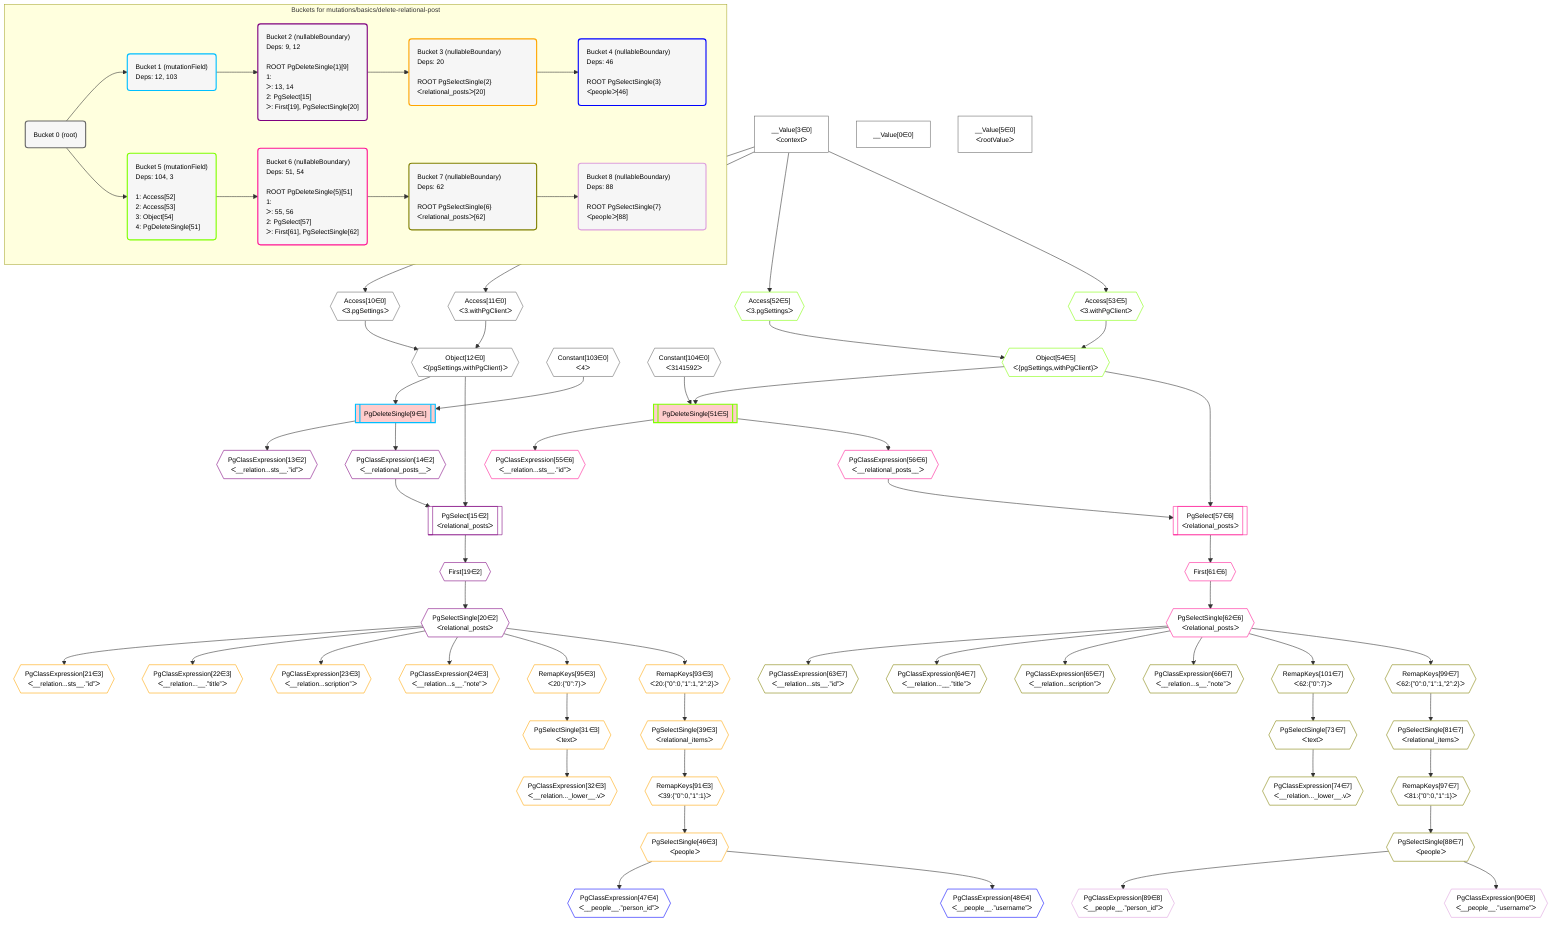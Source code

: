 %%{init: {'themeVariables': { 'fontSize': '12px'}}}%%
graph TD
    classDef path fill:#eee,stroke:#000,color:#000
    classDef plan fill:#fff,stroke-width:1px,color:#000
    classDef itemplan fill:#fff,stroke-width:2px,color:#000
    classDef unbatchedplan fill:#dff,stroke-width:1px,color:#000
    classDef sideeffectplan fill:#fcc,stroke-width:2px,color:#000
    classDef bucket fill:#f6f6f6,color:#000,stroke-width:2px,text-align:left


    %% plan dependencies
    Object12{{"Object[12∈0]<br />ᐸ{pgSettings,withPgClient}ᐳ"}}:::plan
    Access10{{"Access[10∈0]<br />ᐸ3.pgSettingsᐳ"}}:::plan
    Access11{{"Access[11∈0]<br />ᐸ3.withPgClientᐳ"}}:::plan
    Access10 & Access11 --> Object12
    __Value3["__Value[3∈0]<br />ᐸcontextᐳ"]:::plan
    __Value3 --> Access10
    __Value3 --> Access11
    __Value0["__Value[0∈0]"]:::plan
    __Value5["__Value[5∈0]<br />ᐸrootValueᐳ"]:::plan
    Constant103{{"Constant[103∈0]<br />ᐸ4ᐳ"}}:::plan
    Constant104{{"Constant[104∈0]<br />ᐸ3141592ᐳ"}}:::plan
    Object54{{"Object[54∈5]<br />ᐸ{pgSettings,withPgClient}ᐳ"}}:::plan
    Access52{{"Access[52∈5]<br />ᐸ3.pgSettingsᐳ"}}:::plan
    Access53{{"Access[53∈5]<br />ᐸ3.withPgClientᐳ"}}:::plan
    Access52 & Access53 --> Object54
    PgDeleteSingle51[["PgDeleteSingle[51∈5]"]]:::sideeffectplan
    Object54 & Constant104 --> PgDeleteSingle51
    __Value3 --> Access52
    __Value3 --> Access53
    PgDeleteSingle9[["PgDeleteSingle[9∈1]"]]:::sideeffectplan
    Object12 & Constant103 --> PgDeleteSingle9
    PgSelect15[["PgSelect[15∈2]<br />ᐸrelational_postsᐳ"]]:::plan
    PgClassExpression14{{"PgClassExpression[14∈2]<br />ᐸ__relational_posts__ᐳ"}}:::plan
    Object12 & PgClassExpression14 --> PgSelect15
    PgSelect57[["PgSelect[57∈6]<br />ᐸrelational_postsᐳ"]]:::plan
    PgClassExpression56{{"PgClassExpression[56∈6]<br />ᐸ__relational_posts__ᐳ"}}:::plan
    Object54 & PgClassExpression56 --> PgSelect57
    PgClassExpression13{{"PgClassExpression[13∈2]<br />ᐸ__relation...sts__.”id”ᐳ"}}:::plan
    PgDeleteSingle9 --> PgClassExpression13
    PgDeleteSingle9 --> PgClassExpression14
    First19{{"First[19∈2]"}}:::plan
    PgSelect15 --> First19
    PgSelectSingle20{{"PgSelectSingle[20∈2]<br />ᐸrelational_postsᐳ"}}:::plan
    First19 --> PgSelectSingle20
    PgClassExpression55{{"PgClassExpression[55∈6]<br />ᐸ__relation...sts__.”id”ᐳ"}}:::plan
    PgDeleteSingle51 --> PgClassExpression55
    PgDeleteSingle51 --> PgClassExpression56
    First61{{"First[61∈6]"}}:::plan
    PgSelect57 --> First61
    PgSelectSingle62{{"PgSelectSingle[62∈6]<br />ᐸrelational_postsᐳ"}}:::plan
    First61 --> PgSelectSingle62
    PgClassExpression21{{"PgClassExpression[21∈3]<br />ᐸ__relation...sts__.”id”ᐳ"}}:::plan
    PgSelectSingle20 --> PgClassExpression21
    PgClassExpression22{{"PgClassExpression[22∈3]<br />ᐸ__relation...__.”title”ᐳ"}}:::plan
    PgSelectSingle20 --> PgClassExpression22
    PgClassExpression23{{"PgClassExpression[23∈3]<br />ᐸ__relation...scription”ᐳ"}}:::plan
    PgSelectSingle20 --> PgClassExpression23
    PgClassExpression24{{"PgClassExpression[24∈3]<br />ᐸ__relation...s__.”note”ᐳ"}}:::plan
    PgSelectSingle20 --> PgClassExpression24
    RemapKeys95{{"RemapKeys[95∈3]<br />ᐸ20:{”0”:7}ᐳ"}}:::plan
    PgSelectSingle20 --> RemapKeys95
    PgSelectSingle31{{"PgSelectSingle[31∈3]<br />ᐸtextᐳ"}}:::plan
    RemapKeys95 --> PgSelectSingle31
    PgClassExpression32{{"PgClassExpression[32∈3]<br />ᐸ__relation..._lower__.vᐳ"}}:::plan
    PgSelectSingle31 --> PgClassExpression32
    RemapKeys93{{"RemapKeys[93∈3]<br />ᐸ20:{”0”:0,”1”:1,”2”:2}ᐳ"}}:::plan
    PgSelectSingle20 --> RemapKeys93
    PgSelectSingle39{{"PgSelectSingle[39∈3]<br />ᐸrelational_itemsᐳ"}}:::plan
    RemapKeys93 --> PgSelectSingle39
    RemapKeys91{{"RemapKeys[91∈3]<br />ᐸ39:{”0”:0,”1”:1}ᐳ"}}:::plan
    PgSelectSingle39 --> RemapKeys91
    PgSelectSingle46{{"PgSelectSingle[46∈3]<br />ᐸpeopleᐳ"}}:::plan
    RemapKeys91 --> PgSelectSingle46
    PgClassExpression63{{"PgClassExpression[63∈7]<br />ᐸ__relation...sts__.”id”ᐳ"}}:::plan
    PgSelectSingle62 --> PgClassExpression63
    PgClassExpression64{{"PgClassExpression[64∈7]<br />ᐸ__relation...__.”title”ᐳ"}}:::plan
    PgSelectSingle62 --> PgClassExpression64
    PgClassExpression65{{"PgClassExpression[65∈7]<br />ᐸ__relation...scription”ᐳ"}}:::plan
    PgSelectSingle62 --> PgClassExpression65
    PgClassExpression66{{"PgClassExpression[66∈7]<br />ᐸ__relation...s__.”note”ᐳ"}}:::plan
    PgSelectSingle62 --> PgClassExpression66
    RemapKeys101{{"RemapKeys[101∈7]<br />ᐸ62:{”0”:7}ᐳ"}}:::plan
    PgSelectSingle62 --> RemapKeys101
    PgSelectSingle73{{"PgSelectSingle[73∈7]<br />ᐸtextᐳ"}}:::plan
    RemapKeys101 --> PgSelectSingle73
    PgClassExpression74{{"PgClassExpression[74∈7]<br />ᐸ__relation..._lower__.vᐳ"}}:::plan
    PgSelectSingle73 --> PgClassExpression74
    RemapKeys99{{"RemapKeys[99∈7]<br />ᐸ62:{”0”:0,”1”:1,”2”:2}ᐳ"}}:::plan
    PgSelectSingle62 --> RemapKeys99
    PgSelectSingle81{{"PgSelectSingle[81∈7]<br />ᐸrelational_itemsᐳ"}}:::plan
    RemapKeys99 --> PgSelectSingle81
    RemapKeys97{{"RemapKeys[97∈7]<br />ᐸ81:{”0”:0,”1”:1}ᐳ"}}:::plan
    PgSelectSingle81 --> RemapKeys97
    PgSelectSingle88{{"PgSelectSingle[88∈7]<br />ᐸpeopleᐳ"}}:::plan
    RemapKeys97 --> PgSelectSingle88
    PgClassExpression47{{"PgClassExpression[47∈4]<br />ᐸ__people__.”person_id”ᐳ"}}:::plan
    PgSelectSingle46 --> PgClassExpression47
    PgClassExpression48{{"PgClassExpression[48∈4]<br />ᐸ__people__.”username”ᐳ"}}:::plan
    PgSelectSingle46 --> PgClassExpression48
    PgClassExpression89{{"PgClassExpression[89∈8]<br />ᐸ__people__.”person_id”ᐳ"}}:::plan
    PgSelectSingle88 --> PgClassExpression89
    PgClassExpression90{{"PgClassExpression[90∈8]<br />ᐸ__people__.”username”ᐳ"}}:::plan
    PgSelectSingle88 --> PgClassExpression90

    %% define steps

    subgraph "Buckets for mutations/basics/delete-relational-post"
    Bucket0("Bucket 0 (root)"):::bucket
    classDef bucket0 stroke:#696969
    class Bucket0,__Value0,__Value3,__Value5,Access10,Access11,Object12,Constant103,Constant104 bucket0
    Bucket1("Bucket 1 (mutationField)<br />Deps: 12, 103"):::bucket
    classDef bucket1 stroke:#00bfff
    class Bucket1,PgDeleteSingle9 bucket1
    Bucket2("Bucket 2 (nullableBoundary)<br />Deps: 9, 12<br /><br />ROOT PgDeleteSingle{1}[9]<br />1: <br />ᐳ: 13, 14<br />2: PgSelect[15]<br />ᐳ: First[19], PgSelectSingle[20]"):::bucket
    classDef bucket2 stroke:#7f007f
    class Bucket2,PgClassExpression13,PgClassExpression14,PgSelect15,First19,PgSelectSingle20 bucket2
    Bucket3("Bucket 3 (nullableBoundary)<br />Deps: 20<br /><br />ROOT PgSelectSingle{2}ᐸrelational_postsᐳ[20]"):::bucket
    classDef bucket3 stroke:#ffa500
    class Bucket3,PgClassExpression21,PgClassExpression22,PgClassExpression23,PgClassExpression24,PgSelectSingle31,PgClassExpression32,PgSelectSingle39,PgSelectSingle46,RemapKeys91,RemapKeys93,RemapKeys95 bucket3
    Bucket4("Bucket 4 (nullableBoundary)<br />Deps: 46<br /><br />ROOT PgSelectSingle{3}ᐸpeopleᐳ[46]"):::bucket
    classDef bucket4 stroke:#0000ff
    class Bucket4,PgClassExpression47,PgClassExpression48 bucket4
    Bucket5("Bucket 5 (mutationField)<br />Deps: 104, 3<br /><br />1: Access[52]<br />2: Access[53]<br />3: Object[54]<br />4: PgDeleteSingle[51]"):::bucket
    classDef bucket5 stroke:#7fff00
    class Bucket5,PgDeleteSingle51,Access52,Access53,Object54 bucket5
    Bucket6("Bucket 6 (nullableBoundary)<br />Deps: 51, 54<br /><br />ROOT PgDeleteSingle{5}[51]<br />1: <br />ᐳ: 55, 56<br />2: PgSelect[57]<br />ᐳ: First[61], PgSelectSingle[62]"):::bucket
    classDef bucket6 stroke:#ff1493
    class Bucket6,PgClassExpression55,PgClassExpression56,PgSelect57,First61,PgSelectSingle62 bucket6
    Bucket7("Bucket 7 (nullableBoundary)<br />Deps: 62<br /><br />ROOT PgSelectSingle{6}ᐸrelational_postsᐳ[62]"):::bucket
    classDef bucket7 stroke:#808000
    class Bucket7,PgClassExpression63,PgClassExpression64,PgClassExpression65,PgClassExpression66,PgSelectSingle73,PgClassExpression74,PgSelectSingle81,PgSelectSingle88,RemapKeys97,RemapKeys99,RemapKeys101 bucket7
    Bucket8("Bucket 8 (nullableBoundary)<br />Deps: 88<br /><br />ROOT PgSelectSingle{7}ᐸpeopleᐳ[88]"):::bucket
    classDef bucket8 stroke:#dda0dd
    class Bucket8,PgClassExpression89,PgClassExpression90 bucket8
    Bucket0 --> Bucket1 & Bucket5
    Bucket1 --> Bucket2
    Bucket2 --> Bucket3
    Bucket3 --> Bucket4
    Bucket5 --> Bucket6
    Bucket6 --> Bucket7
    Bucket7 --> Bucket8
    end